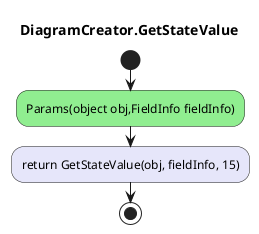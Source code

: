 @startuml DiagramCreator.GetStateValue
title DiagramCreator.GetStateValue
start
#LightGreen:Params(object obj,FieldInfo fieldInfo);
#Lavender:return GetStateValue(obj, fieldInfo, 15);
stop
@enduml
